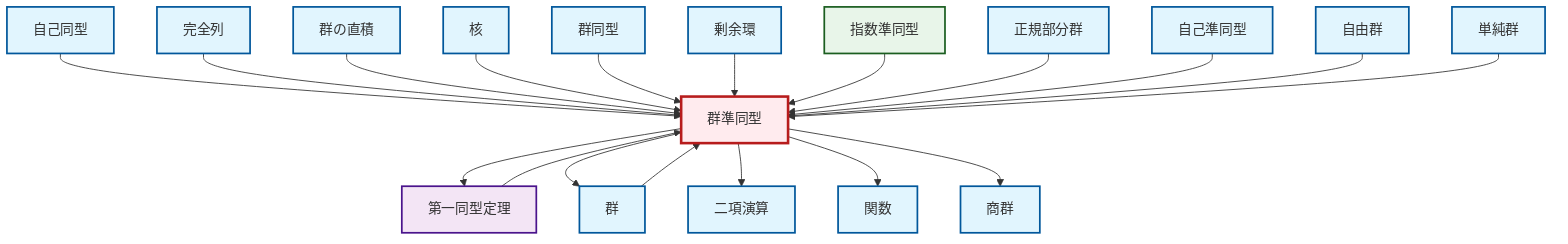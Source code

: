 graph TD
    classDef definition fill:#e1f5fe,stroke:#01579b,stroke-width:2px
    classDef theorem fill:#f3e5f5,stroke:#4a148c,stroke-width:2px
    classDef axiom fill:#fff3e0,stroke:#e65100,stroke-width:2px
    classDef example fill:#e8f5e9,stroke:#1b5e20,stroke-width:2px
    classDef current fill:#ffebee,stroke:#b71c1c,stroke-width:3px
    def-exact-sequence["完全列"]:::definition
    def-function["関数"]:::definition
    def-normal-subgroup["正規部分群"]:::definition
    def-homomorphism["群準同型"]:::definition
    def-quotient-ring["剰余環"]:::definition
    def-free-group["自由群"]:::definition
    def-isomorphism["群同型"]:::definition
    def-automorphism["自己同型"]:::definition
    def-simple-group["単純群"]:::definition
    def-binary-operation["二項演算"]:::definition
    thm-first-isomorphism["第一同型定理"]:::theorem
    def-direct-product["群の直積"]:::definition
    ex-exponential-homomorphism["指数準同型"]:::example
    def-kernel["核"]:::definition
    def-endomorphism["自己準同型"]:::definition
    def-group["群"]:::definition
    def-quotient-group["商群"]:::definition
    def-automorphism --> def-homomorphism
    def-exact-sequence --> def-homomorphism
    def-homomorphism --> thm-first-isomorphism
    def-direct-product --> def-homomorphism
    def-kernel --> def-homomorphism
    thm-first-isomorphism --> def-homomorphism
    def-isomorphism --> def-homomorphism
    def-homomorphism --> def-group
    def-quotient-ring --> def-homomorphism
    ex-exponential-homomorphism --> def-homomorphism
    def-normal-subgroup --> def-homomorphism
    def-group --> def-homomorphism
    def-homomorphism --> def-binary-operation
    def-homomorphism --> def-function
    def-endomorphism --> def-homomorphism
    def-free-group --> def-homomorphism
    def-homomorphism --> def-quotient-group
    def-simple-group --> def-homomorphism
    class def-homomorphism current
